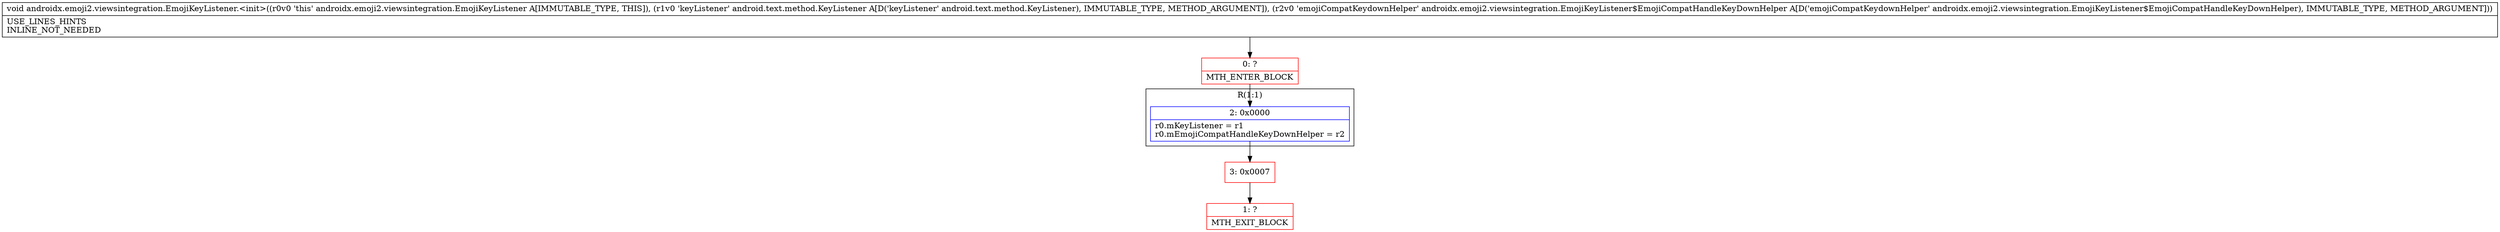 digraph "CFG forandroidx.emoji2.viewsintegration.EmojiKeyListener.\<init\>(Landroid\/text\/method\/KeyListener;Landroidx\/emoji2\/viewsintegration\/EmojiKeyListener$EmojiCompatHandleKeyDownHelper;)V" {
subgraph cluster_Region_1852631313 {
label = "R(1:1)";
node [shape=record,color=blue];
Node_2 [shape=record,label="{2\:\ 0x0000|r0.mKeyListener = r1\lr0.mEmojiCompatHandleKeyDownHelper = r2\l}"];
}
Node_0 [shape=record,color=red,label="{0\:\ ?|MTH_ENTER_BLOCK\l}"];
Node_3 [shape=record,color=red,label="{3\:\ 0x0007}"];
Node_1 [shape=record,color=red,label="{1\:\ ?|MTH_EXIT_BLOCK\l}"];
MethodNode[shape=record,label="{void androidx.emoji2.viewsintegration.EmojiKeyListener.\<init\>((r0v0 'this' androidx.emoji2.viewsintegration.EmojiKeyListener A[IMMUTABLE_TYPE, THIS]), (r1v0 'keyListener' android.text.method.KeyListener A[D('keyListener' android.text.method.KeyListener), IMMUTABLE_TYPE, METHOD_ARGUMENT]), (r2v0 'emojiCompatKeydownHelper' androidx.emoji2.viewsintegration.EmojiKeyListener$EmojiCompatHandleKeyDownHelper A[D('emojiCompatKeydownHelper' androidx.emoji2.viewsintegration.EmojiKeyListener$EmojiCompatHandleKeyDownHelper), IMMUTABLE_TYPE, METHOD_ARGUMENT]))  | USE_LINES_HINTS\lINLINE_NOT_NEEDED\l}"];
MethodNode -> Node_0;Node_2 -> Node_3;
Node_0 -> Node_2;
Node_3 -> Node_1;
}

